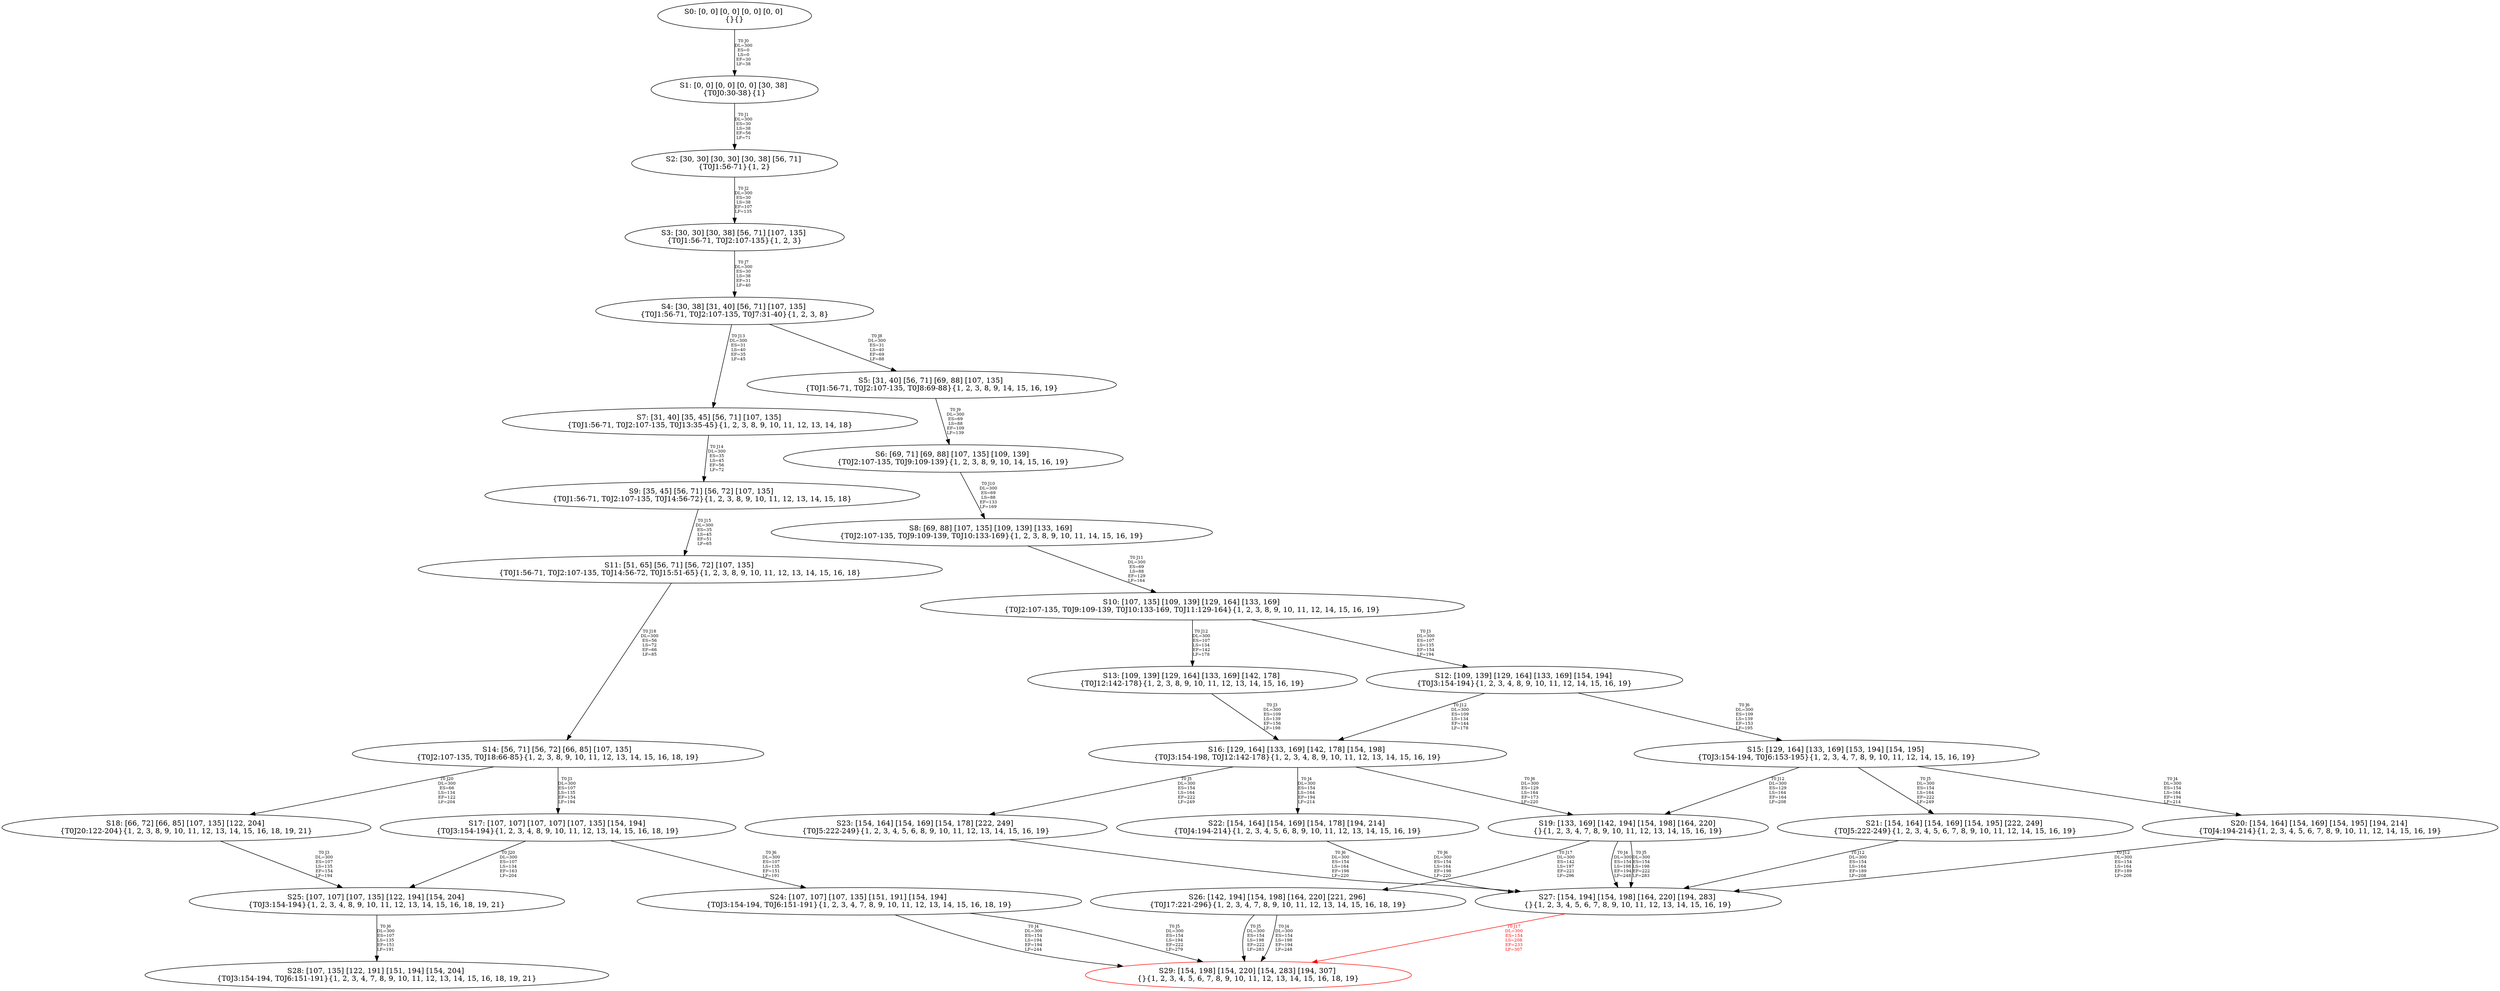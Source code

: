 digraph {
	S0[label="S0: [0, 0] [0, 0] [0, 0] [0, 0] \n{}{}"];
	S1[label="S1: [0, 0] [0, 0] [0, 0] [30, 38] \n{T0J0:30-38}{1}"];
	S2[label="S2: [30, 30] [30, 30] [30, 38] [56, 71] \n{T0J1:56-71}{1, 2}"];
	S3[label="S3: [30, 30] [30, 38] [56, 71] [107, 135] \n{T0J1:56-71, T0J2:107-135}{1, 2, 3}"];
	S4[label="S4: [30, 38] [31, 40] [56, 71] [107, 135] \n{T0J1:56-71, T0J2:107-135, T0J7:31-40}{1, 2, 3, 8}"];
	S5[label="S5: [31, 40] [56, 71] [69, 88] [107, 135] \n{T0J1:56-71, T0J2:107-135, T0J8:69-88}{1, 2, 3, 8, 9, 14, 15, 16, 19}"];
	S6[label="S6: [69, 71] [69, 88] [107, 135] [109, 139] \n{T0J2:107-135, T0J9:109-139}{1, 2, 3, 8, 9, 10, 14, 15, 16, 19}"];
	S7[label="S7: [31, 40] [35, 45] [56, 71] [107, 135] \n{T0J1:56-71, T0J2:107-135, T0J13:35-45}{1, 2, 3, 8, 9, 10, 11, 12, 13, 14, 18}"];
	S8[label="S8: [69, 88] [107, 135] [109, 139] [133, 169] \n{T0J2:107-135, T0J9:109-139, T0J10:133-169}{1, 2, 3, 8, 9, 10, 11, 14, 15, 16, 19}"];
	S9[label="S9: [35, 45] [56, 71] [56, 72] [107, 135] \n{T0J1:56-71, T0J2:107-135, T0J14:56-72}{1, 2, 3, 8, 9, 10, 11, 12, 13, 14, 15, 18}"];
	S10[label="S10: [107, 135] [109, 139] [129, 164] [133, 169] \n{T0J2:107-135, T0J9:109-139, T0J10:133-169, T0J11:129-164}{1, 2, 3, 8, 9, 10, 11, 12, 14, 15, 16, 19}"];
	S11[label="S11: [51, 65] [56, 71] [56, 72] [107, 135] \n{T0J1:56-71, T0J2:107-135, T0J14:56-72, T0J15:51-65}{1, 2, 3, 8, 9, 10, 11, 12, 13, 14, 15, 16, 18}"];
	S12[label="S12: [109, 139] [129, 164] [133, 169] [154, 194] \n{T0J3:154-194}{1, 2, 3, 4, 8, 9, 10, 11, 12, 14, 15, 16, 19}"];
	S13[label="S13: [109, 139] [129, 164] [133, 169] [142, 178] \n{T0J12:142-178}{1, 2, 3, 8, 9, 10, 11, 12, 13, 14, 15, 16, 19}"];
	S14[label="S14: [56, 71] [56, 72] [66, 85] [107, 135] \n{T0J2:107-135, T0J18:66-85}{1, 2, 3, 8, 9, 10, 11, 12, 13, 14, 15, 16, 18, 19}"];
	S15[label="S15: [129, 164] [133, 169] [153, 194] [154, 195] \n{T0J3:154-194, T0J6:153-195}{1, 2, 3, 4, 7, 8, 9, 10, 11, 12, 14, 15, 16, 19}"];
	S16[label="S16: [129, 164] [133, 169] [142, 178] [154, 198] \n{T0J3:154-198, T0J12:142-178}{1, 2, 3, 4, 8, 9, 10, 11, 12, 13, 14, 15, 16, 19}"];
	S17[label="S17: [107, 107] [107, 107] [107, 135] [154, 194] \n{T0J3:154-194}{1, 2, 3, 4, 8, 9, 10, 11, 12, 13, 14, 15, 16, 18, 19}"];
	S18[label="S18: [66, 72] [66, 85] [107, 135] [122, 204] \n{T0J20:122-204}{1, 2, 3, 8, 9, 10, 11, 12, 13, 14, 15, 16, 18, 19, 21}"];
	S19[label="S19: [133, 169] [142, 194] [154, 198] [164, 220] \n{}{1, 2, 3, 4, 7, 8, 9, 10, 11, 12, 13, 14, 15, 16, 19}"];
	S20[label="S20: [154, 164] [154, 169] [154, 195] [194, 214] \n{T0J4:194-214}{1, 2, 3, 4, 5, 6, 7, 8, 9, 10, 11, 12, 14, 15, 16, 19}"];
	S21[label="S21: [154, 164] [154, 169] [154, 195] [222, 249] \n{T0J5:222-249}{1, 2, 3, 4, 5, 6, 7, 8, 9, 10, 11, 12, 14, 15, 16, 19}"];
	S22[label="S22: [154, 164] [154, 169] [154, 178] [194, 214] \n{T0J4:194-214}{1, 2, 3, 4, 5, 6, 8, 9, 10, 11, 12, 13, 14, 15, 16, 19}"];
	S23[label="S23: [154, 164] [154, 169] [154, 178] [222, 249] \n{T0J5:222-249}{1, 2, 3, 4, 5, 6, 8, 9, 10, 11, 12, 13, 14, 15, 16, 19}"];
	S24[label="S24: [107, 107] [107, 135] [151, 191] [154, 194] \n{T0J3:154-194, T0J6:151-191}{1, 2, 3, 4, 7, 8, 9, 10, 11, 12, 13, 14, 15, 16, 18, 19}"];
	S25[label="S25: [107, 107] [107, 135] [122, 194] [154, 204] \n{T0J3:154-194}{1, 2, 3, 4, 8, 9, 10, 11, 12, 13, 14, 15, 16, 18, 19, 21}"];
	S26[label="S26: [142, 194] [154, 198] [164, 220] [221, 296] \n{T0J17:221-296}{1, 2, 3, 4, 7, 8, 9, 10, 11, 12, 13, 14, 15, 16, 18, 19}"];
	S27[label="S27: [154, 194] [154, 198] [164, 220] [194, 283] \n{}{1, 2, 3, 4, 5, 6, 7, 8, 9, 10, 11, 12, 13, 14, 15, 16, 19}"];
	S28[label="S28: [107, 135] [122, 191] [151, 194] [154, 204] \n{T0J3:154-194, T0J6:151-191}{1, 2, 3, 4, 7, 8, 9, 10, 11, 12, 13, 14, 15, 16, 18, 19, 21}"];
	S29[label="S29: [154, 198] [154, 220] [154, 283] [194, 307] \n{}{1, 2, 3, 4, 5, 6, 7, 8, 9, 10, 11, 12, 13, 14, 15, 16, 18, 19}"];
	S0 -> S1[label="T0 J0\nDL=300\nES=0\nLS=0\nEF=30\nLF=38",fontsize=8];
	S1 -> S2[label="T0 J1\nDL=300\nES=30\nLS=38\nEF=56\nLF=71",fontsize=8];
	S2 -> S3[label="T0 J2\nDL=300\nES=30\nLS=38\nEF=107\nLF=135",fontsize=8];
	S3 -> S4[label="T0 J7\nDL=300\nES=30\nLS=38\nEF=31\nLF=40",fontsize=8];
	S4 -> S5[label="T0 J8\nDL=300\nES=31\nLS=40\nEF=69\nLF=88",fontsize=8];
	S4 -> S7[label="T0 J13\nDL=300\nES=31\nLS=40\nEF=35\nLF=45",fontsize=8];
	S5 -> S6[label="T0 J9\nDL=300\nES=69\nLS=88\nEF=109\nLF=139",fontsize=8];
	S6 -> S8[label="T0 J10\nDL=300\nES=69\nLS=88\nEF=133\nLF=169",fontsize=8];
	S7 -> S9[label="T0 J14\nDL=300\nES=35\nLS=45\nEF=56\nLF=72",fontsize=8];
	S8 -> S10[label="T0 J11\nDL=300\nES=69\nLS=88\nEF=129\nLF=164",fontsize=8];
	S9 -> S11[label="T0 J15\nDL=300\nES=35\nLS=45\nEF=51\nLF=65",fontsize=8];
	S10 -> S12[label="T0 J3\nDL=300\nES=107\nLS=135\nEF=154\nLF=194",fontsize=8];
	S10 -> S13[label="T0 J12\nDL=300\nES=107\nLS=134\nEF=142\nLF=178",fontsize=8];
	S11 -> S14[label="T0 J18\nDL=300\nES=56\nLS=72\nEF=66\nLF=85",fontsize=8];
	S12 -> S15[label="T0 J6\nDL=300\nES=109\nLS=139\nEF=153\nLF=195",fontsize=8];
	S12 -> S16[label="T0 J12\nDL=300\nES=109\nLS=134\nEF=144\nLF=178",fontsize=8];
	S13 -> S16[label="T0 J3\nDL=300\nES=109\nLS=139\nEF=156\nLF=198",fontsize=8];
	S14 -> S17[label="T0 J3\nDL=300\nES=107\nLS=135\nEF=154\nLF=194",fontsize=8];
	S14 -> S18[label="T0 J20\nDL=300\nES=66\nLS=134\nEF=122\nLF=204",fontsize=8];
	S15 -> S20[label="T0 J4\nDL=300\nES=154\nLS=164\nEF=194\nLF=214",fontsize=8];
	S15 -> S21[label="T0 J5\nDL=300\nES=154\nLS=164\nEF=222\nLF=249",fontsize=8];
	S15 -> S19[label="T0 J12\nDL=300\nES=129\nLS=164\nEF=164\nLF=208",fontsize=8];
	S16 -> S22[label="T0 J4\nDL=300\nES=154\nLS=164\nEF=194\nLF=214",fontsize=8];
	S16 -> S23[label="T0 J5\nDL=300\nES=154\nLS=164\nEF=222\nLF=249",fontsize=8];
	S16 -> S19[label="T0 J6\nDL=300\nES=129\nLS=164\nEF=173\nLF=220",fontsize=8];
	S17 -> S24[label="T0 J6\nDL=300\nES=107\nLS=135\nEF=151\nLF=191",fontsize=8];
	S17 -> S25[label="T0 J20\nDL=300\nES=107\nLS=134\nEF=163\nLF=204",fontsize=8];
	S18 -> S25[label="T0 J3\nDL=300\nES=107\nLS=135\nEF=154\nLF=194",fontsize=8];
	S19 -> S27[label="T0 J4\nDL=300\nES=154\nLS=198\nEF=194\nLF=248",fontsize=8];
	S19 -> S27[label="T0 J5\nDL=300\nES=154\nLS=198\nEF=222\nLF=283",fontsize=8];
	S19 -> S26[label="T0 J17\nDL=300\nES=142\nLS=197\nEF=221\nLF=296",fontsize=8];
	S20 -> S27[label="T0 J12\nDL=300\nES=154\nLS=164\nEF=189\nLF=208",fontsize=8];
	S21 -> S27[label="T0 J12\nDL=300\nES=154\nLS=164\nEF=189\nLF=208",fontsize=8];
	S22 -> S27[label="T0 J6\nDL=300\nES=154\nLS=164\nEF=198\nLF=220",fontsize=8];
	S23 -> S27[label="T0 J6\nDL=300\nES=154\nLS=164\nEF=198\nLF=220",fontsize=8];
	S24 -> S29[label="T0 J4\nDL=300\nES=154\nLS=194\nEF=194\nLF=244",fontsize=8];
	S24 -> S29[label="T0 J5\nDL=300\nES=154\nLS=194\nEF=222\nLF=279",fontsize=8];
	S25 -> S28[label="T0 J6\nDL=300\nES=107\nLS=135\nEF=151\nLF=191",fontsize=8];
	S26 -> S29[label="T0 J4\nDL=300\nES=154\nLS=198\nEF=194\nLF=248",fontsize=8];
	S26 -> S29[label="T0 J5\nDL=300\nES=154\nLS=198\nEF=222\nLF=283",fontsize=8];
	S27 -> S29[label="T0 J17\nDL=300\nES=154\nLS=208\nEF=233\nLF=307",color=Red,fontcolor=Red,fontsize=8];
S29[color=Red];
}
